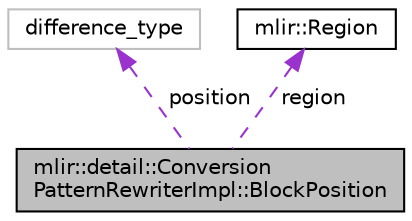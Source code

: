 digraph "mlir::detail::ConversionPatternRewriterImpl::BlockPosition"
{
  bgcolor="transparent";
  edge [fontname="Helvetica",fontsize="10",labelfontname="Helvetica",labelfontsize="10"];
  node [fontname="Helvetica",fontsize="10",shape=record];
  Node1 [label="mlir::detail::Conversion\lPatternRewriterImpl::BlockPosition",height=0.2,width=0.4,color="black", fillcolor="grey75", style="filled", fontcolor="black"];
  Node2 -> Node1 [dir="back",color="darkorchid3",fontsize="10",style="dashed",label=" position" ,fontname="Helvetica"];
  Node2 [label="difference_type",height=0.2,width=0.4,color="grey75"];
  Node3 -> Node1 [dir="back",color="darkorchid3",fontsize="10",style="dashed",label=" region" ,fontname="Helvetica"];
  Node3 [label="mlir::Region",height=0.2,width=0.4,color="black",URL="$classmlir_1_1Region.html",tooltip="This class contains a list of basic blocks and a link to the parent operation it is attached to..."];
}
